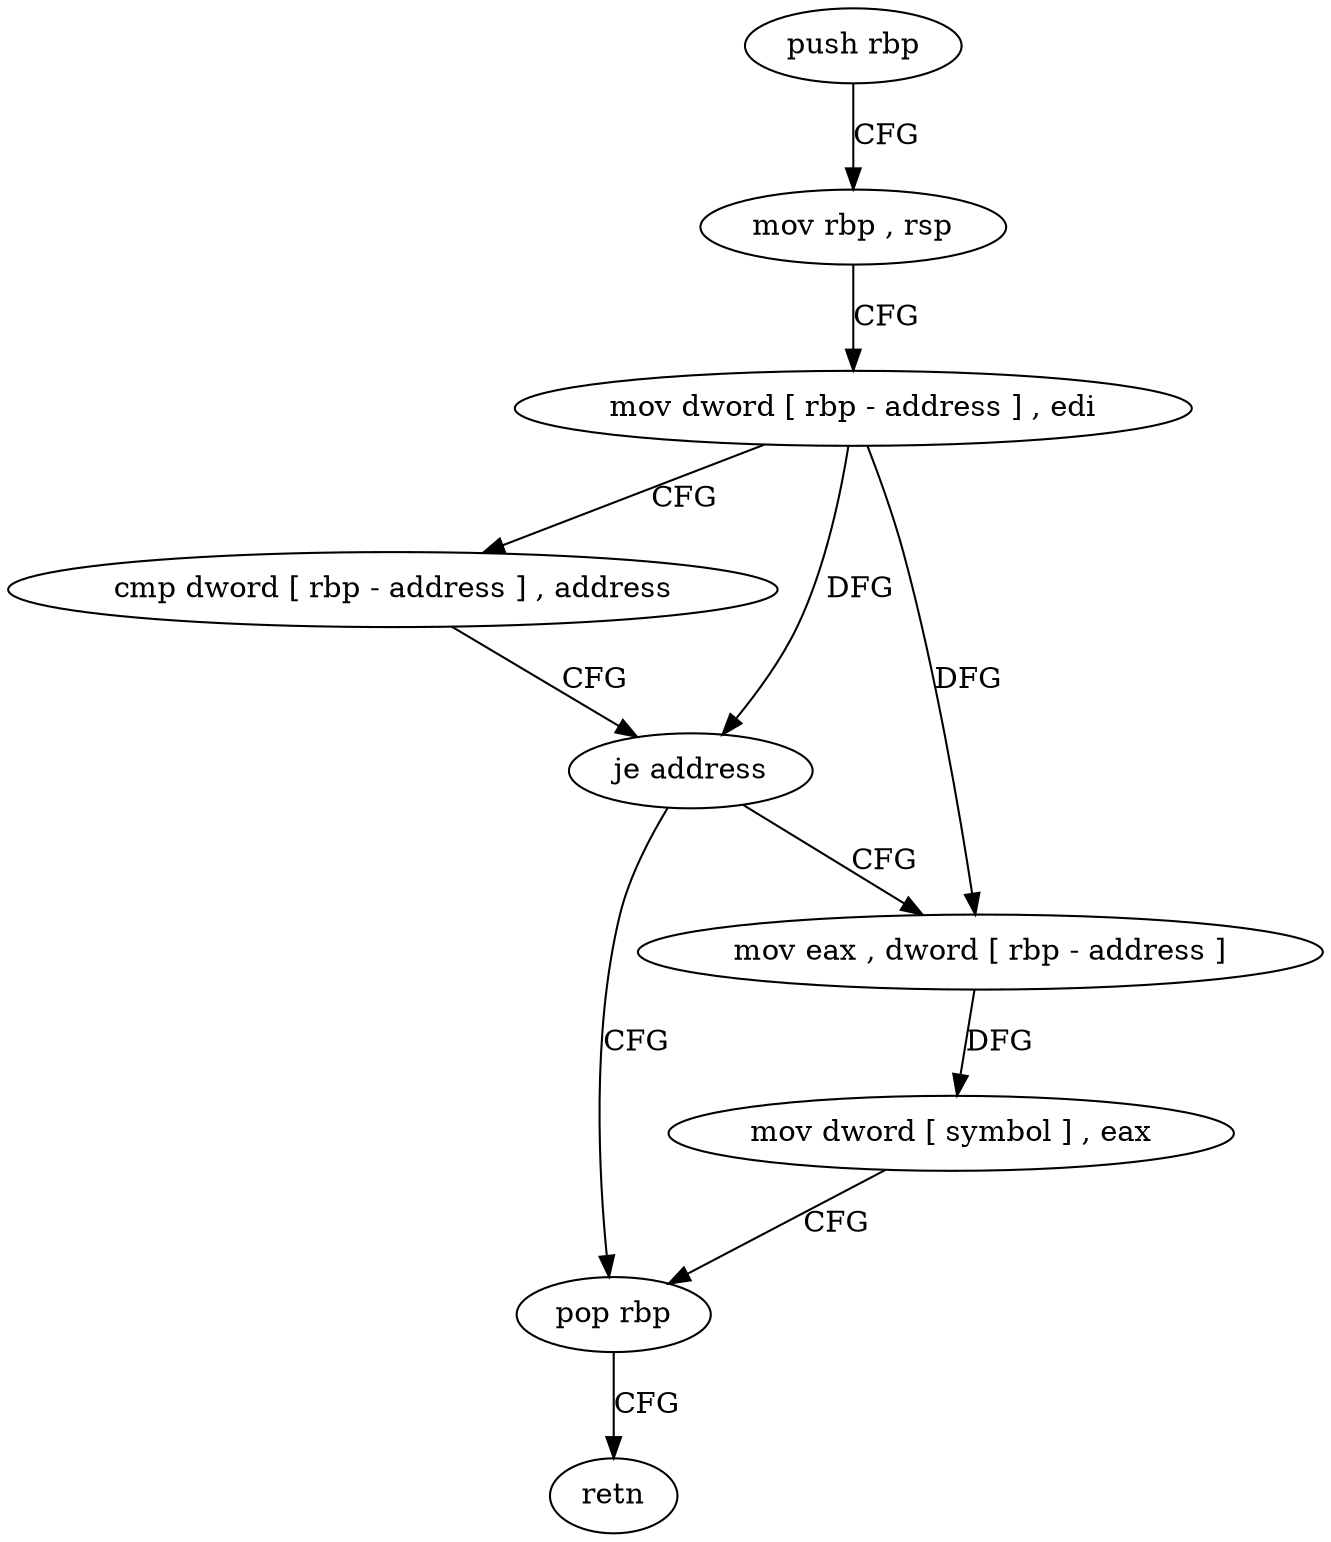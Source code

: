 digraph "func" {
"4201504" [label = "push rbp" ]
"4201505" [label = "mov rbp , rsp" ]
"4201508" [label = "mov dword [ rbp - address ] , edi" ]
"4201511" [label = "cmp dword [ rbp - address ] , address" ]
"4201515" [label = "je address" ]
"4201531" [label = "pop rbp" ]
"4201521" [label = "mov eax , dword [ rbp - address ]" ]
"4201532" [label = "retn" ]
"4201524" [label = "mov dword [ symbol ] , eax" ]
"4201504" -> "4201505" [ label = "CFG" ]
"4201505" -> "4201508" [ label = "CFG" ]
"4201508" -> "4201511" [ label = "CFG" ]
"4201508" -> "4201515" [ label = "DFG" ]
"4201508" -> "4201521" [ label = "DFG" ]
"4201511" -> "4201515" [ label = "CFG" ]
"4201515" -> "4201531" [ label = "CFG" ]
"4201515" -> "4201521" [ label = "CFG" ]
"4201531" -> "4201532" [ label = "CFG" ]
"4201521" -> "4201524" [ label = "DFG" ]
"4201524" -> "4201531" [ label = "CFG" ]
}
